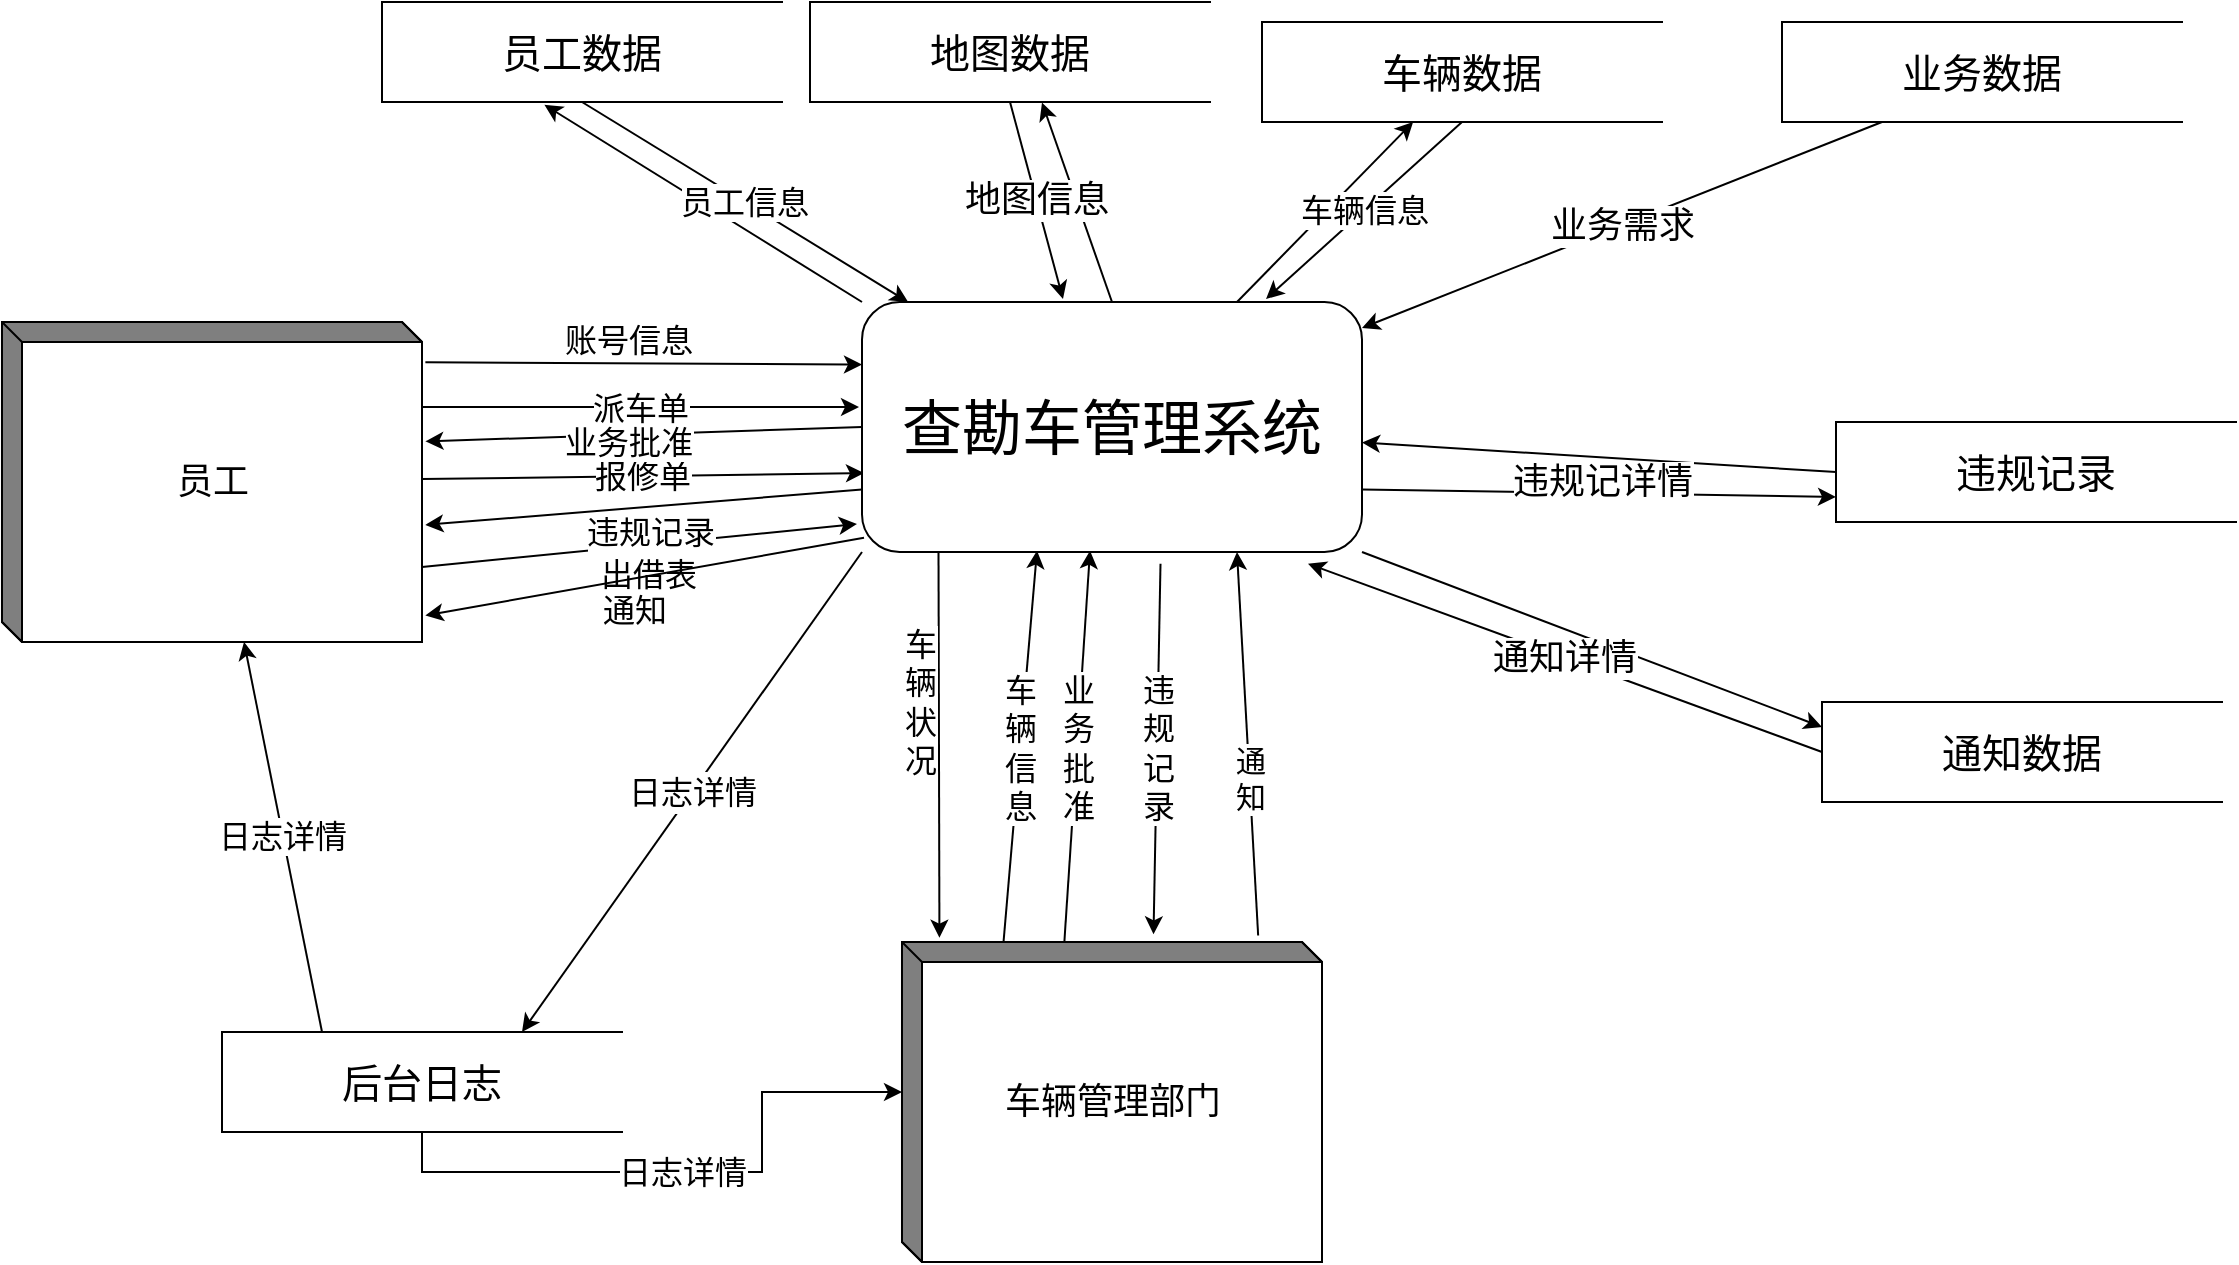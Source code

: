 <mxfile version="15.7.3" type="device"><diagram id="-vFrsXXt4uERvWjEQWmz" name="第 1 页"><mxGraphModel dx="1422" dy="865" grid="1" gridSize="10" guides="1" tooltips="1" connect="1" arrows="1" fold="1" page="1" pageScale="1" pageWidth="827" pageHeight="1169" math="0" shadow="0"><root><mxCell id="0"/><mxCell id="1" parent="0"/><mxCell id="EITQ1dD66_vz2FTMezx2-38" style="edgeStyle=none;rounded=0;orthogonalLoop=1;jettySize=auto;html=1;exitX=1.008;exitY=0.126;exitDx=0;exitDy=0;entryX=0;entryY=0.25;entryDx=0;entryDy=0;exitPerimeter=0;" edge="1" parent="1" source="EITQ1dD66_vz2FTMezx2-65" target="EITQ1dD66_vz2FTMezx2-57"><mxGeometry relative="1" as="geometry"><mxPoint x="702" y="582.56" as="sourcePoint"/><mxPoint x="953.431" y="573.431" as="targetPoint"/></mxGeometry></mxCell><mxCell id="EITQ1dD66_vz2FTMezx2-39" value="&lt;font style=&quot;font-size: 16px&quot;&gt;账号信息&lt;/font&gt;" style="edgeLabel;html=1;align=center;verticalAlign=middle;resizable=0;points=[];fontSize=16;" vertex="1" connectable="0" parent="EITQ1dD66_vz2FTMezx2-38"><mxGeometry x="-0.18" y="-3" relative="1" as="geometry"><mxPoint x="12" y="-15" as="offset"/></mxGeometry></mxCell><mxCell id="EITQ1dD66_vz2FTMezx2-40" value="&lt;font style=&quot;font-size: 15px&quot;&gt;通&lt;br&gt;知&lt;/font&gt;" style="rounded=0;orthogonalLoop=1;jettySize=auto;html=1;exitX=0.867;exitY=-0.027;exitDx=0;exitDy=0;entryX=0.75;entryY=1;entryDx=0;entryDy=0;exitPerimeter=0;" edge="1" parent="1" target="EITQ1dD66_vz2FTMezx2-57"><mxGeometry x="-0.176" relative="1" as="geometry"><mxPoint as="offset"/><mxPoint x="1010" y="710" as="targetPoint"/><mxPoint x="1108.08" y="866.76" as="sourcePoint"/></mxGeometry></mxCell><mxCell id="EITQ1dD66_vz2FTMezx2-41" value="车&lt;br&gt;辆&lt;br&gt;信&lt;br&gt;息" style="edgeStyle=none;rounded=0;orthogonalLoop=1;jettySize=auto;html=1;exitX=0.336;exitY=0.012;exitDx=0;exitDy=0;entryX=0.35;entryY=0.995;entryDx=0;entryDy=0;entryPerimeter=0;fontSize=16;exitPerimeter=0;" edge="1" parent="1" target="EITQ1dD66_vz2FTMezx2-57"><mxGeometry relative="1" as="geometry"><mxPoint x="980.64" y="871.44" as="sourcePoint"/></mxGeometry></mxCell><mxCell id="EITQ1dD66_vz2FTMezx2-42" value="业&lt;br&gt;务&lt;br&gt;批&lt;br&gt;准" style="rounded=0;orthogonalLoop=1;jettySize=auto;html=1;fontSize=16;exitX=0.463;exitY=0.007;exitDx=0;exitDy=0;exitPerimeter=0;entryX=0.456;entryY=0.995;entryDx=0;entryDy=0;entryPerimeter=0;" edge="1" parent="1" target="EITQ1dD66_vz2FTMezx2-57"><mxGeometry relative="1" as="geometry"><mxPoint x="1011.12" y="870.84" as="sourcePoint"/><mxPoint x="950" y="670" as="targetPoint"/></mxGeometry></mxCell><mxCell id="EITQ1dD66_vz2FTMezx2-43" value="&lt;span style=&quot;font-size: 16px&quot;&gt;派车单&lt;/span&gt;" style="edgeStyle=none;rounded=0;orthogonalLoop=1;jettySize=auto;html=1;exitX=1;exitY=0.266;exitDx=0;exitDy=0;entryX=-0.006;entryY=0.42;entryDx=0;entryDy=0;entryPerimeter=0;exitPerimeter=0;" edge="1" parent="1" source="EITQ1dD66_vz2FTMezx2-65" target="EITQ1dD66_vz2FTMezx2-57"><mxGeometry relative="1" as="geometry"><mxPoint x="700" y="600" as="sourcePoint"/></mxGeometry></mxCell><mxCell id="EITQ1dD66_vz2FTMezx2-44" value="&lt;font style=&quot;font-size: 16px&quot;&gt;报修单&lt;/font&gt;" style="edgeStyle=none;rounded=0;orthogonalLoop=1;jettySize=auto;html=1;entryX=0.004;entryY=0.684;entryDx=0;entryDy=0;entryPerimeter=0;" edge="1" parent="1" source="EITQ1dD66_vz2FTMezx2-65" target="EITQ1dD66_vz2FTMezx2-57"><mxGeometry relative="1" as="geometry"><mxPoint x="700" y="640" as="sourcePoint"/></mxGeometry></mxCell><mxCell id="EITQ1dD66_vz2FTMezx2-45" value="出借表" style="edgeStyle=none;rounded=0;orthogonalLoop=1;jettySize=auto;html=1;exitX=0;exitY=0;exitDx=210;exitDy=122.5;entryX=-0.01;entryY=0.888;entryDx=0;entryDy=0;entryPerimeter=0;fontSize=16;exitPerimeter=0;" edge="1" parent="1" source="EITQ1dD66_vz2FTMezx2-65" target="EITQ1dD66_vz2FTMezx2-57"><mxGeometry x="0.031" y="-15" relative="1" as="geometry"><mxPoint x="700" y="680" as="sourcePoint"/><mxPoint as="offset"/></mxGeometry></mxCell><mxCell id="EITQ1dD66_vz2FTMezx2-46" value="&lt;font style=&quot;font-size: 16px&quot;&gt;违规记录&lt;/font&gt;" style="edgeStyle=none;rounded=0;orthogonalLoop=1;jettySize=auto;html=1;exitX=0;exitY=0.75;exitDx=0;exitDy=0;entryX=1.008;entryY=0.634;entryDx=0;entryDy=0;entryPerimeter=0;" edge="1" parent="1" source="EITQ1dD66_vz2FTMezx2-57" target="EITQ1dD66_vz2FTMezx2-65"><mxGeometry x="-0.018" y="13" relative="1" as="geometry"><mxPoint x="700" y="659.52" as="targetPoint"/><mxPoint as="offset"/></mxGeometry></mxCell><mxCell id="EITQ1dD66_vz2FTMezx2-47" value="通知" style="edgeStyle=none;rounded=0;orthogonalLoop=1;jettySize=auto;html=1;entryX=1.008;entryY=0.917;entryDx=0;entryDy=0;fontSize=16;exitX=0.004;exitY=0.943;exitDx=0;exitDy=0;exitPerimeter=0;entryPerimeter=0;" edge="1" parent="1" source="EITQ1dD66_vz2FTMezx2-57" target="EITQ1dD66_vz2FTMezx2-65"><mxGeometry x="0.073" y="16" relative="1" as="geometry"><mxPoint x="920" y="680" as="sourcePoint"/><mxPoint x="700" y="720" as="targetPoint"/><mxPoint as="offset"/></mxGeometry></mxCell><mxCell id="EITQ1dD66_vz2FTMezx2-48" value="车&lt;br&gt;辆&lt;br&gt;状&lt;br&gt;况" style="edgeStyle=none;rounded=0;orthogonalLoop=1;jettySize=auto;html=1;exitX=0.153;exitY=1.004;exitDx=0;exitDy=0;entryX=0.203;entryY=-0.018;entryDx=0;entryDy=0;entryPerimeter=0;fontSize=16;exitPerimeter=0;" edge="1" parent="1" source="EITQ1dD66_vz2FTMezx2-57"><mxGeometry x="-0.214" y="-9" relative="1" as="geometry"><mxPoint x="948.72" y="867.84" as="targetPoint"/><mxPoint y="-1" as="offset"/></mxGeometry></mxCell><mxCell id="EITQ1dD66_vz2FTMezx2-49" value="业务批准" style="edgeStyle=none;rounded=0;orthogonalLoop=1;jettySize=auto;html=1;exitX=0;exitY=0.5;exitDx=0;exitDy=0;entryX=1.008;entryY=0.373;entryDx=0;entryDy=0;entryPerimeter=0;fontSize=16;" edge="1" parent="1" source="EITQ1dD66_vz2FTMezx2-57" target="EITQ1dD66_vz2FTMezx2-65"><mxGeometry x="0.076" y="4" relative="1" as="geometry"><mxPoint x="705.25" y="620.16" as="targetPoint"/><mxPoint as="offset"/></mxGeometry></mxCell><mxCell id="EITQ1dD66_vz2FTMezx2-50" value="违&lt;br&gt;规&lt;br&gt;记&lt;br&gt;录" style="edgeStyle=none;rounded=0;orthogonalLoop=1;jettySize=auto;html=1;exitX=0.597;exitY=1.047;exitDx=0;exitDy=0;entryX=0.649;entryY=-0.032;entryDx=0;entryDy=0;fontSize=16;exitPerimeter=0;entryPerimeter=0;" edge="1" parent="1" source="EITQ1dD66_vz2FTMezx2-57"><mxGeometry relative="1" as="geometry"><mxPoint x="1055.76" y="866.16" as="targetPoint"/></mxGeometry></mxCell><mxCell id="EITQ1dD66_vz2FTMezx2-51" value="&lt;span style=&quot;font-size: 16px&quot;&gt;日志详情&lt;/span&gt;" style="edgeStyle=none;rounded=0;orthogonalLoop=1;jettySize=auto;html=1;exitX=0;exitY=1;exitDx=0;exitDy=0;entryX=0;entryY=0.25;entryDx=0;entryDy=0;fontSize=18;" edge="1" parent="1" source="EITQ1dD66_vz2FTMezx2-57" target="EITQ1dD66_vz2FTMezx2-62"><mxGeometry relative="1" as="geometry"/></mxCell><mxCell id="EITQ1dD66_vz2FTMezx2-52" style="edgeStyle=none;rounded=0;orthogonalLoop=1;jettySize=auto;html=1;exitX=0.5;exitY=0;exitDx=0;exitDy=0;entryX=1.005;entryY=0.42;entryDx=0;entryDy=0;entryPerimeter=0;fontSize=18;" edge="1" parent="1" source="EITQ1dD66_vz2FTMezx2-57" target="EITQ1dD66_vz2FTMezx2-70"><mxGeometry relative="1" as="geometry"/></mxCell><mxCell id="EITQ1dD66_vz2FTMezx2-53" style="edgeStyle=none;rounded=0;orthogonalLoop=1;jettySize=auto;html=1;exitX=0;exitY=0;exitDx=0;exitDy=0;entryX=1.028;entryY=0.594;entryDx=0;entryDy=0;entryPerimeter=0;fontSize=18;" edge="1" parent="1" source="EITQ1dD66_vz2FTMezx2-57" target="EITQ1dD66_vz2FTMezx2-59"><mxGeometry relative="1" as="geometry"/></mxCell><mxCell id="EITQ1dD66_vz2FTMezx2-54" style="edgeStyle=none;rounded=0;orthogonalLoop=1;jettySize=auto;html=1;exitX=0.75;exitY=0;exitDx=0;exitDy=0;fontSize=18;" edge="1" parent="1" source="EITQ1dD66_vz2FTMezx2-57" target="EITQ1dD66_vz2FTMezx2-64"><mxGeometry relative="1" as="geometry"/></mxCell><mxCell id="EITQ1dD66_vz2FTMezx2-55" style="edgeStyle=none;rounded=0;orthogonalLoop=1;jettySize=auto;html=1;exitX=1;exitY=0.75;exitDx=0;exitDy=0;entryX=0.75;entryY=1;entryDx=0;entryDy=0;fontSize=18;" edge="1" parent="1" source="EITQ1dD66_vz2FTMezx2-57" target="EITQ1dD66_vz2FTMezx2-72"><mxGeometry relative="1" as="geometry"/></mxCell><mxCell id="EITQ1dD66_vz2FTMezx2-56" style="edgeStyle=none;rounded=0;orthogonalLoop=1;jettySize=auto;html=1;exitX=1;exitY=1;exitDx=0;exitDy=0;entryX=0.25;entryY=1;entryDx=0;entryDy=0;fontSize=18;" edge="1" parent="1" source="EITQ1dD66_vz2FTMezx2-57" target="EITQ1dD66_vz2FTMezx2-74"><mxGeometry relative="1" as="geometry"/></mxCell><mxCell id="EITQ1dD66_vz2FTMezx2-57" value="&lt;span style=&quot;font-size: 30px&quot;&gt;查勘车管理系统&lt;/span&gt;" style="rounded=1;whiteSpace=wrap;html=1;" vertex="1" parent="1"><mxGeometry x="910" y="550" width="250" height="125" as="geometry"/></mxCell><mxCell id="EITQ1dD66_vz2FTMezx2-58" value="&lt;font style=&quot;font-size: 16px&quot;&gt;员工信息&lt;/font&gt;" style="edgeStyle=none;rounded=0;orthogonalLoop=1;jettySize=auto;html=1;exitX=1;exitY=0.5;exitDx=0;exitDy=0;" edge="1" parent="1" source="EITQ1dD66_vz2FTMezx2-59" target="EITQ1dD66_vz2FTMezx2-57"><mxGeometry relative="1" as="geometry"/></mxCell><mxCell id="EITQ1dD66_vz2FTMezx2-59" value="&lt;span style=&quot;font-size: 20px&quot;&gt;员工数据&lt;/span&gt;" style="shape=partialRectangle;whiteSpace=wrap;html=1;bottom=1;right=1;left=1;top=0;fillColor=none;routingCenterX=-0.5;direction=south;" vertex="1" parent="1"><mxGeometry x="670" y="400" width="200" height="50" as="geometry"/></mxCell><mxCell id="EITQ1dD66_vz2FTMezx2-60" value="日志详情" style="edgeStyle=none;rounded=0;orthogonalLoop=1;jettySize=auto;html=1;exitX=0;exitY=0.75;exitDx=0;exitDy=0;fontSize=16;" edge="1" parent="1" source="EITQ1dD66_vz2FTMezx2-62" target="EITQ1dD66_vz2FTMezx2-65"><mxGeometry relative="1" as="geometry"><mxPoint x="591.75" y="723.84" as="targetPoint"/></mxGeometry></mxCell><mxCell id="EITQ1dD66_vz2FTMezx2-61" value="日志详情" style="edgeStyle=orthogonalEdgeStyle;rounded=0;orthogonalLoop=1;jettySize=auto;html=1;exitX=1;exitY=0.5;exitDx=0;exitDy=0;entryX=0;entryY=0;entryDx=0;entryDy=75;fontSize=16;entryPerimeter=0;" edge="1" parent="1" source="EITQ1dD66_vz2FTMezx2-62" target="EITQ1dD66_vz2FTMezx2-66"><mxGeometry relative="1" as="geometry"><mxPoint x="900.0" y="900" as="targetPoint"/></mxGeometry></mxCell><mxCell id="EITQ1dD66_vz2FTMezx2-62" value="&lt;font style=&quot;font-size: 20px&quot;&gt;后台日志&lt;/font&gt;" style="shape=partialRectangle;whiteSpace=wrap;html=1;bottom=1;right=1;left=1;top=0;fillColor=none;routingCenterX=-0.5;direction=south;" vertex="1" parent="1"><mxGeometry x="590" y="915" width="200" height="50" as="geometry"/></mxCell><mxCell id="EITQ1dD66_vz2FTMezx2-63" value="&lt;font style=&quot;font-size: 16px&quot;&gt;车辆信息&lt;/font&gt;" style="edgeStyle=none;rounded=0;orthogonalLoop=1;jettySize=auto;html=1;exitX=1;exitY=0.5;exitDx=0;exitDy=0;entryX=0.808;entryY=-0.012;entryDx=0;entryDy=0;entryPerimeter=0;" edge="1" parent="1" source="EITQ1dD66_vz2FTMezx2-64" target="EITQ1dD66_vz2FTMezx2-57"><mxGeometry relative="1" as="geometry"/></mxCell><mxCell id="EITQ1dD66_vz2FTMezx2-64" value="&lt;font style=&quot;font-size: 20px&quot;&gt;车辆数据&lt;/font&gt;" style="shape=partialRectangle;whiteSpace=wrap;html=1;bottom=1;right=1;left=1;top=0;fillColor=none;routingCenterX=-0.5;direction=south;" vertex="1" parent="1"><mxGeometry x="1110" y="410" width="200" height="50" as="geometry"/></mxCell><mxCell id="EITQ1dD66_vz2FTMezx2-65" value="&lt;font style=&quot;font-size: 18px&quot;&gt;员工&lt;/font&gt;" style="html=1;dashed=0;whitespace=wrap;shape=mxgraph.dfd.externalEntity" vertex="1" parent="1"><mxGeometry x="480" y="560" width="210" height="160" as="geometry"/></mxCell><mxCell id="EITQ1dD66_vz2FTMezx2-66" value="&lt;font style=&quot;font-size: 18px&quot;&gt;车辆管理部门&lt;/font&gt;" style="html=1;dashed=0;whitespace=wrap;shape=mxgraph.dfd.externalEntity" vertex="1" parent="1"><mxGeometry x="930" y="870" width="210" height="160" as="geometry"/></mxCell><mxCell id="EITQ1dD66_vz2FTMezx2-67" value="业务需求" style="edgeStyle=none;rounded=0;orthogonalLoop=1;jettySize=auto;html=1;exitX=1;exitY=0.75;exitDx=0;exitDy=0;fontSize=18;" edge="1" parent="1" source="EITQ1dD66_vz2FTMezx2-68" target="EITQ1dD66_vz2FTMezx2-57"><mxGeometry relative="1" as="geometry"/></mxCell><mxCell id="EITQ1dD66_vz2FTMezx2-68" value="&lt;font style=&quot;font-size: 20px&quot;&gt;业务数据&lt;/font&gt;" style="shape=partialRectangle;whiteSpace=wrap;html=1;bottom=1;right=1;left=1;top=0;fillColor=none;routingCenterX=-0.5;direction=south;" vertex="1" parent="1"><mxGeometry x="1370" y="410" width="200" height="50" as="geometry"/></mxCell><mxCell id="EITQ1dD66_vz2FTMezx2-69" value="地图信息" style="edgeStyle=none;rounded=0;orthogonalLoop=1;jettySize=auto;html=1;exitX=1;exitY=0.5;exitDx=0;exitDy=0;entryX=0.402;entryY=-0.012;entryDx=0;entryDy=0;entryPerimeter=0;fontSize=18;" edge="1" parent="1" source="EITQ1dD66_vz2FTMezx2-70" target="EITQ1dD66_vz2FTMezx2-57"><mxGeometry relative="1" as="geometry"/></mxCell><mxCell id="EITQ1dD66_vz2FTMezx2-70" value="&lt;font style=&quot;font-size: 20px&quot;&gt;地图数据&lt;/font&gt;" style="shape=partialRectangle;whiteSpace=wrap;html=1;bottom=1;right=1;left=1;top=0;fillColor=none;routingCenterX=-0.5;direction=south;" vertex="1" parent="1"><mxGeometry x="884" y="400" width="200" height="50" as="geometry"/></mxCell><mxCell id="EITQ1dD66_vz2FTMezx2-71" value="违规记详情" style="edgeStyle=none;rounded=0;orthogonalLoop=1;jettySize=auto;html=1;exitX=0.5;exitY=1;exitDx=0;exitDy=0;fontSize=18;" edge="1" parent="1" source="EITQ1dD66_vz2FTMezx2-72" target="EITQ1dD66_vz2FTMezx2-57"><mxGeometry x="-0.019" y="12" relative="1" as="geometry"><mxPoint as="offset"/></mxGeometry></mxCell><mxCell id="EITQ1dD66_vz2FTMezx2-72" value="&lt;font style=&quot;font-size: 20px&quot;&gt;违规记录&lt;/font&gt;" style="shape=partialRectangle;whiteSpace=wrap;html=1;bottom=1;right=1;left=1;top=0;fillColor=none;routingCenterX=-0.5;direction=south;" vertex="1" parent="1"><mxGeometry x="1397" y="610" width="200" height="50" as="geometry"/></mxCell><mxCell id="EITQ1dD66_vz2FTMezx2-73" value="通知详情" style="edgeStyle=none;rounded=0;orthogonalLoop=1;jettySize=auto;html=1;exitX=0.5;exitY=1;exitDx=0;exitDy=0;entryX=0.892;entryY=1.047;entryDx=0;entryDy=0;entryPerimeter=0;fontSize=18;" edge="1" parent="1" source="EITQ1dD66_vz2FTMezx2-74" target="EITQ1dD66_vz2FTMezx2-57"><mxGeometry relative="1" as="geometry"/></mxCell><mxCell id="EITQ1dD66_vz2FTMezx2-74" value="&lt;font style=&quot;font-size: 20px&quot;&gt;通知数据&lt;/font&gt;" style="shape=partialRectangle;whiteSpace=wrap;html=1;bottom=1;right=1;left=1;top=0;fillColor=none;routingCenterX=-0.5;direction=south;" vertex="1" parent="1"><mxGeometry x="1390" y="750" width="200" height="50" as="geometry"/></mxCell></root></mxGraphModel></diagram></mxfile>